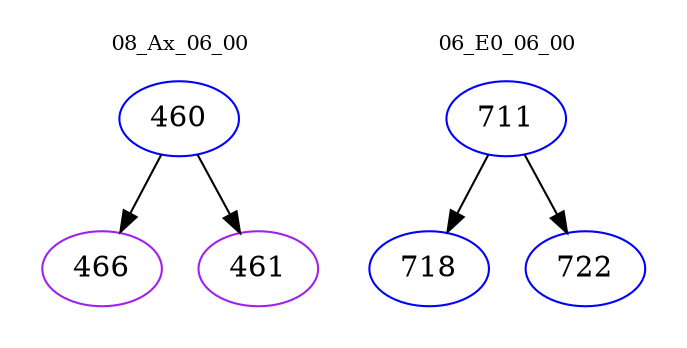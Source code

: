 digraph{
subgraph cluster_0 {
color = white
label = "08_Ax_06_00";
fontsize=10;
T0_460 [label="460", color="blue"]
T0_460 -> T0_466 [color="black"]
T0_466 [label="466", color="purple"]
T0_460 -> T0_461 [color="black"]
T0_461 [label="461", color="purple"]
}
subgraph cluster_1 {
color = white
label = "06_E0_06_00";
fontsize=10;
T1_711 [label="711", color="blue"]
T1_711 -> T1_718 [color="black"]
T1_718 [label="718", color="blue"]
T1_711 -> T1_722 [color="black"]
T1_722 [label="722", color="blue"]
}
}
